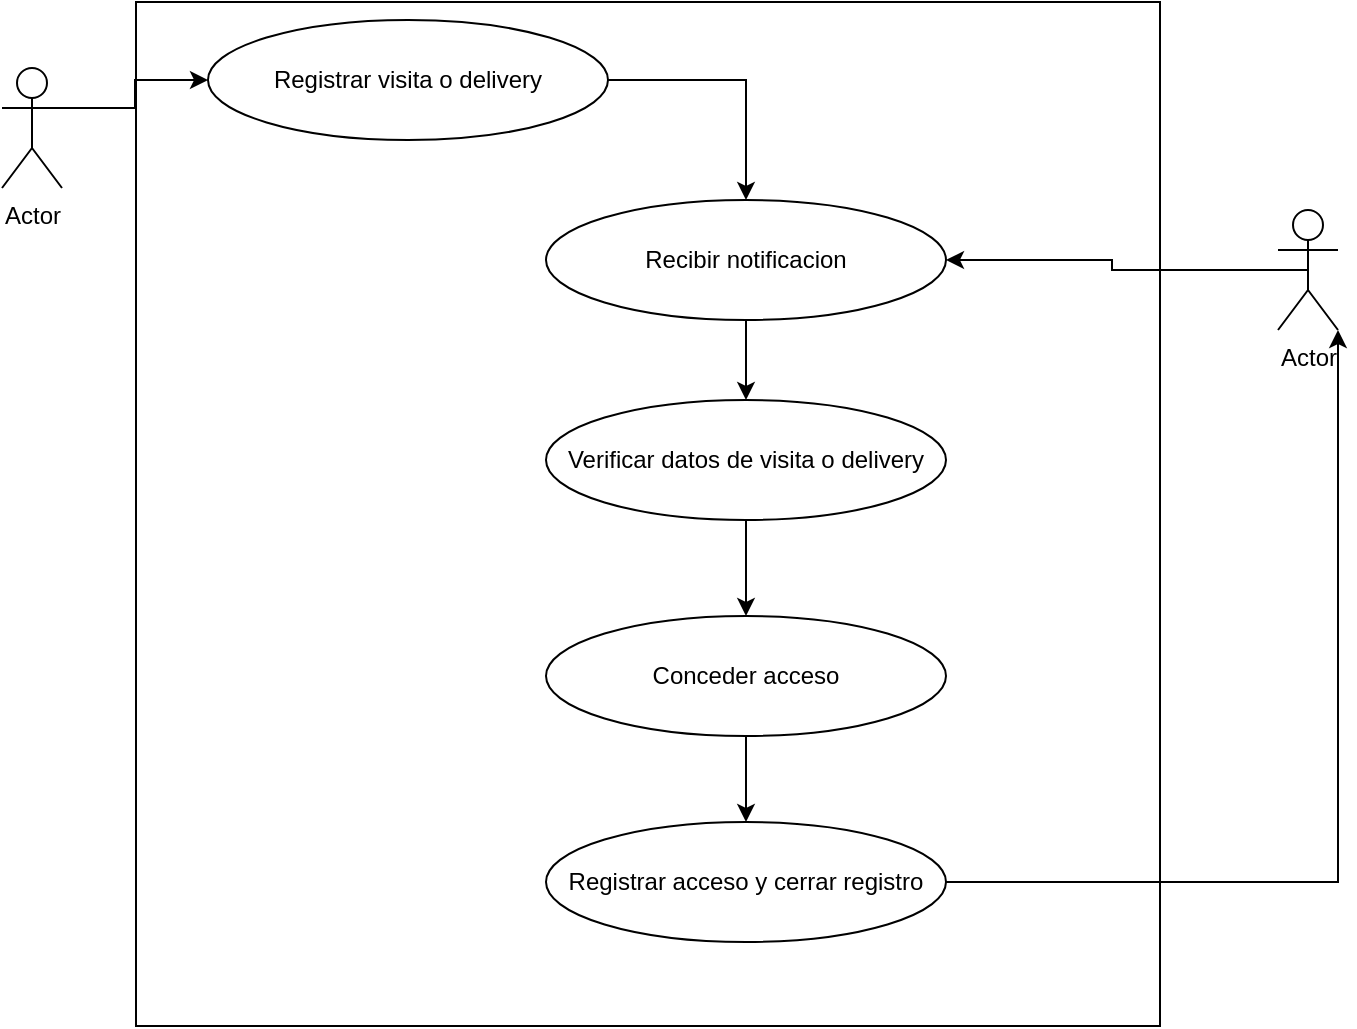 <mxfile version="20.2.3" type="github"><diagram id="AXtxugHn3SOA-zhTJFVC" name="Página-1"><mxGraphModel dx="1240" dy="617" grid="0" gridSize="10" guides="1" tooltips="1" connect="1" arrows="1" fold="1" page="1" pageScale="1" pageWidth="827" pageHeight="1169" math="0" shadow="0"><root><mxCell id="0"/><mxCell id="1" parent="0"/><mxCell id="bM5pnuzkHG2mJJsTkGo2-17" value="" style="whiteSpace=wrap;html=1;aspect=fixed;" vertex="1" parent="1"><mxGeometry x="137" y="103" width="512" height="512" as="geometry"/></mxCell><mxCell id="bM5pnuzkHG2mJJsTkGo2-18" style="edgeStyle=orthogonalEdgeStyle;rounded=0;orthogonalLoop=1;jettySize=auto;html=1;exitX=1;exitY=0.333;exitDx=0;exitDy=0;exitPerimeter=0;entryX=0;entryY=0.5;entryDx=0;entryDy=0;" edge="1" parent="1" source="bM5pnuzkHG2mJJsTkGo2-1" target="bM5pnuzkHG2mJJsTkGo2-2"><mxGeometry relative="1" as="geometry"/></mxCell><mxCell id="bM5pnuzkHG2mJJsTkGo2-1" value="Actor" style="shape=umlActor;verticalLabelPosition=bottom;verticalAlign=top;html=1;outlineConnect=0;" vertex="1" parent="1"><mxGeometry x="70" y="136" width="30" height="60" as="geometry"/></mxCell><mxCell id="bM5pnuzkHG2mJJsTkGo2-13" style="edgeStyle=orthogonalEdgeStyle;rounded=0;orthogonalLoop=1;jettySize=auto;html=1;exitX=1;exitY=0.5;exitDx=0;exitDy=0;" edge="1" parent="1" source="bM5pnuzkHG2mJJsTkGo2-2" target="bM5pnuzkHG2mJJsTkGo2-3"><mxGeometry relative="1" as="geometry"/></mxCell><mxCell id="bM5pnuzkHG2mJJsTkGo2-2" value="Registrar visita o delivery" style="ellipse;whiteSpace=wrap;html=1;" vertex="1" parent="1"><mxGeometry x="173" y="112" width="200" height="60" as="geometry"/></mxCell><mxCell id="bM5pnuzkHG2mJJsTkGo2-9" style="edgeStyle=orthogonalEdgeStyle;rounded=0;orthogonalLoop=1;jettySize=auto;html=1;exitX=0.5;exitY=1;exitDx=0;exitDy=0;entryX=0.5;entryY=0;entryDx=0;entryDy=0;" edge="1" parent="1" source="bM5pnuzkHG2mJJsTkGo2-3" target="bM5pnuzkHG2mJJsTkGo2-6"><mxGeometry relative="1" as="geometry"/></mxCell><mxCell id="bM5pnuzkHG2mJJsTkGo2-3" value="Recibir notificacion" style="ellipse;whiteSpace=wrap;html=1;" vertex="1" parent="1"><mxGeometry x="342" y="202" width="200" height="60" as="geometry"/></mxCell><mxCell id="bM5pnuzkHG2mJJsTkGo2-7" style="edgeStyle=orthogonalEdgeStyle;rounded=0;orthogonalLoop=1;jettySize=auto;html=1;exitX=0.5;exitY=0.5;exitDx=0;exitDy=0;exitPerimeter=0;entryX=1;entryY=0.5;entryDx=0;entryDy=0;" edge="1" parent="1" source="bM5pnuzkHG2mJJsTkGo2-5" target="bM5pnuzkHG2mJJsTkGo2-3"><mxGeometry relative="1" as="geometry"/></mxCell><mxCell id="bM5pnuzkHG2mJJsTkGo2-5" value="Actor" style="shape=umlActor;verticalLabelPosition=bottom;verticalAlign=top;html=1;outlineConnect=0;" vertex="1" parent="1"><mxGeometry x="708" y="207" width="30" height="60" as="geometry"/></mxCell><mxCell id="bM5pnuzkHG2mJJsTkGo2-10" style="edgeStyle=orthogonalEdgeStyle;rounded=0;orthogonalLoop=1;jettySize=auto;html=1;exitX=0.5;exitY=1;exitDx=0;exitDy=0;entryX=0.5;entryY=0;entryDx=0;entryDy=0;" edge="1" parent="1" source="bM5pnuzkHG2mJJsTkGo2-6" target="bM5pnuzkHG2mJJsTkGo2-8"><mxGeometry relative="1" as="geometry"/></mxCell><mxCell id="bM5pnuzkHG2mJJsTkGo2-6" value="Verificar datos de visita o delivery" style="ellipse;whiteSpace=wrap;html=1;" vertex="1" parent="1"><mxGeometry x="342" y="302" width="200" height="60" as="geometry"/></mxCell><mxCell id="bM5pnuzkHG2mJJsTkGo2-15" style="edgeStyle=orthogonalEdgeStyle;rounded=0;orthogonalLoop=1;jettySize=auto;html=1;exitX=0.5;exitY=1;exitDx=0;exitDy=0;entryX=0.5;entryY=0;entryDx=0;entryDy=0;" edge="1" parent="1" source="bM5pnuzkHG2mJJsTkGo2-8" target="bM5pnuzkHG2mJJsTkGo2-14"><mxGeometry relative="1" as="geometry"/></mxCell><mxCell id="bM5pnuzkHG2mJJsTkGo2-8" value="Conceder acceso" style="ellipse;whiteSpace=wrap;html=1;" vertex="1" parent="1"><mxGeometry x="342" y="410" width="200" height="60" as="geometry"/></mxCell><mxCell id="bM5pnuzkHG2mJJsTkGo2-16" style="edgeStyle=orthogonalEdgeStyle;rounded=0;orthogonalLoop=1;jettySize=auto;html=1;exitX=1;exitY=0.5;exitDx=0;exitDy=0;entryX=1;entryY=1;entryDx=0;entryDy=0;entryPerimeter=0;" edge="1" parent="1" source="bM5pnuzkHG2mJJsTkGo2-14" target="bM5pnuzkHG2mJJsTkGo2-5"><mxGeometry relative="1" as="geometry"/></mxCell><mxCell id="bM5pnuzkHG2mJJsTkGo2-14" value="Registrar acceso y cerrar registro" style="ellipse;whiteSpace=wrap;html=1;" vertex="1" parent="1"><mxGeometry x="342" y="513" width="200" height="60" as="geometry"/></mxCell></root></mxGraphModel></diagram></mxfile>